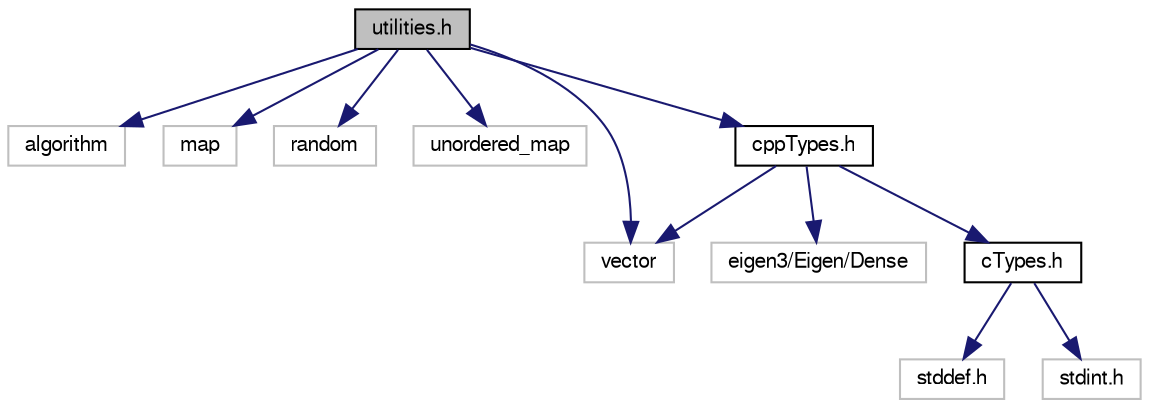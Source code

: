 digraph "utilities.h"
{
  edge [fontname="FreeSans",fontsize="10",labelfontname="FreeSans",labelfontsize="10"];
  node [fontname="FreeSans",fontsize="10",shape=record];
  Node1 [label="utilities.h",height=0.2,width=0.4,color="black", fillcolor="grey75", style="filled", fontcolor="black"];
  Node1 -> Node2 [color="midnightblue",fontsize="10",style="solid",fontname="FreeSans"];
  Node2 [label="algorithm",height=0.2,width=0.4,color="grey75", fillcolor="white", style="filled"];
  Node1 -> Node3 [color="midnightblue",fontsize="10",style="solid",fontname="FreeSans"];
  Node3 [label="map",height=0.2,width=0.4,color="grey75", fillcolor="white", style="filled"];
  Node1 -> Node4 [color="midnightblue",fontsize="10",style="solid",fontname="FreeSans"];
  Node4 [label="random",height=0.2,width=0.4,color="grey75", fillcolor="white", style="filled"];
  Node1 -> Node5 [color="midnightblue",fontsize="10",style="solid",fontname="FreeSans"];
  Node5 [label="unordered_map",height=0.2,width=0.4,color="grey75", fillcolor="white", style="filled"];
  Node1 -> Node6 [color="midnightblue",fontsize="10",style="solid",fontname="FreeSans"];
  Node6 [label="vector",height=0.2,width=0.4,color="grey75", fillcolor="white", style="filled"];
  Node1 -> Node7 [color="midnightblue",fontsize="10",style="solid",fontname="FreeSans"];
  Node7 [label="cppTypes.h",height=0.2,width=0.4,color="black", fillcolor="white", style="filled",URL="$d9/d8e/cpp_types_8h.html"];
  Node7 -> Node8 [color="midnightblue",fontsize="10",style="solid",fontname="FreeSans"];
  Node8 [label="eigen3/Eigen/Dense",height=0.2,width=0.4,color="grey75", fillcolor="white", style="filled"];
  Node7 -> Node6 [color="midnightblue",fontsize="10",style="solid",fontname="FreeSans"];
  Node7 -> Node9 [color="midnightblue",fontsize="10",style="solid",fontname="FreeSans"];
  Node9 [label="cTypes.h",height=0.2,width=0.4,color="black", fillcolor="white", style="filled",URL="$d0/d99/c_types_8h.html",tooltip="Common types that are only valid in C++. "];
  Node9 -> Node10 [color="midnightblue",fontsize="10",style="solid",fontname="FreeSans"];
  Node10 [label="stddef.h",height=0.2,width=0.4,color="grey75", fillcolor="white", style="filled"];
  Node9 -> Node11 [color="midnightblue",fontsize="10",style="solid",fontname="FreeSans"];
  Node11 [label="stdint.h",height=0.2,width=0.4,color="grey75", fillcolor="white", style="filled"];
}
